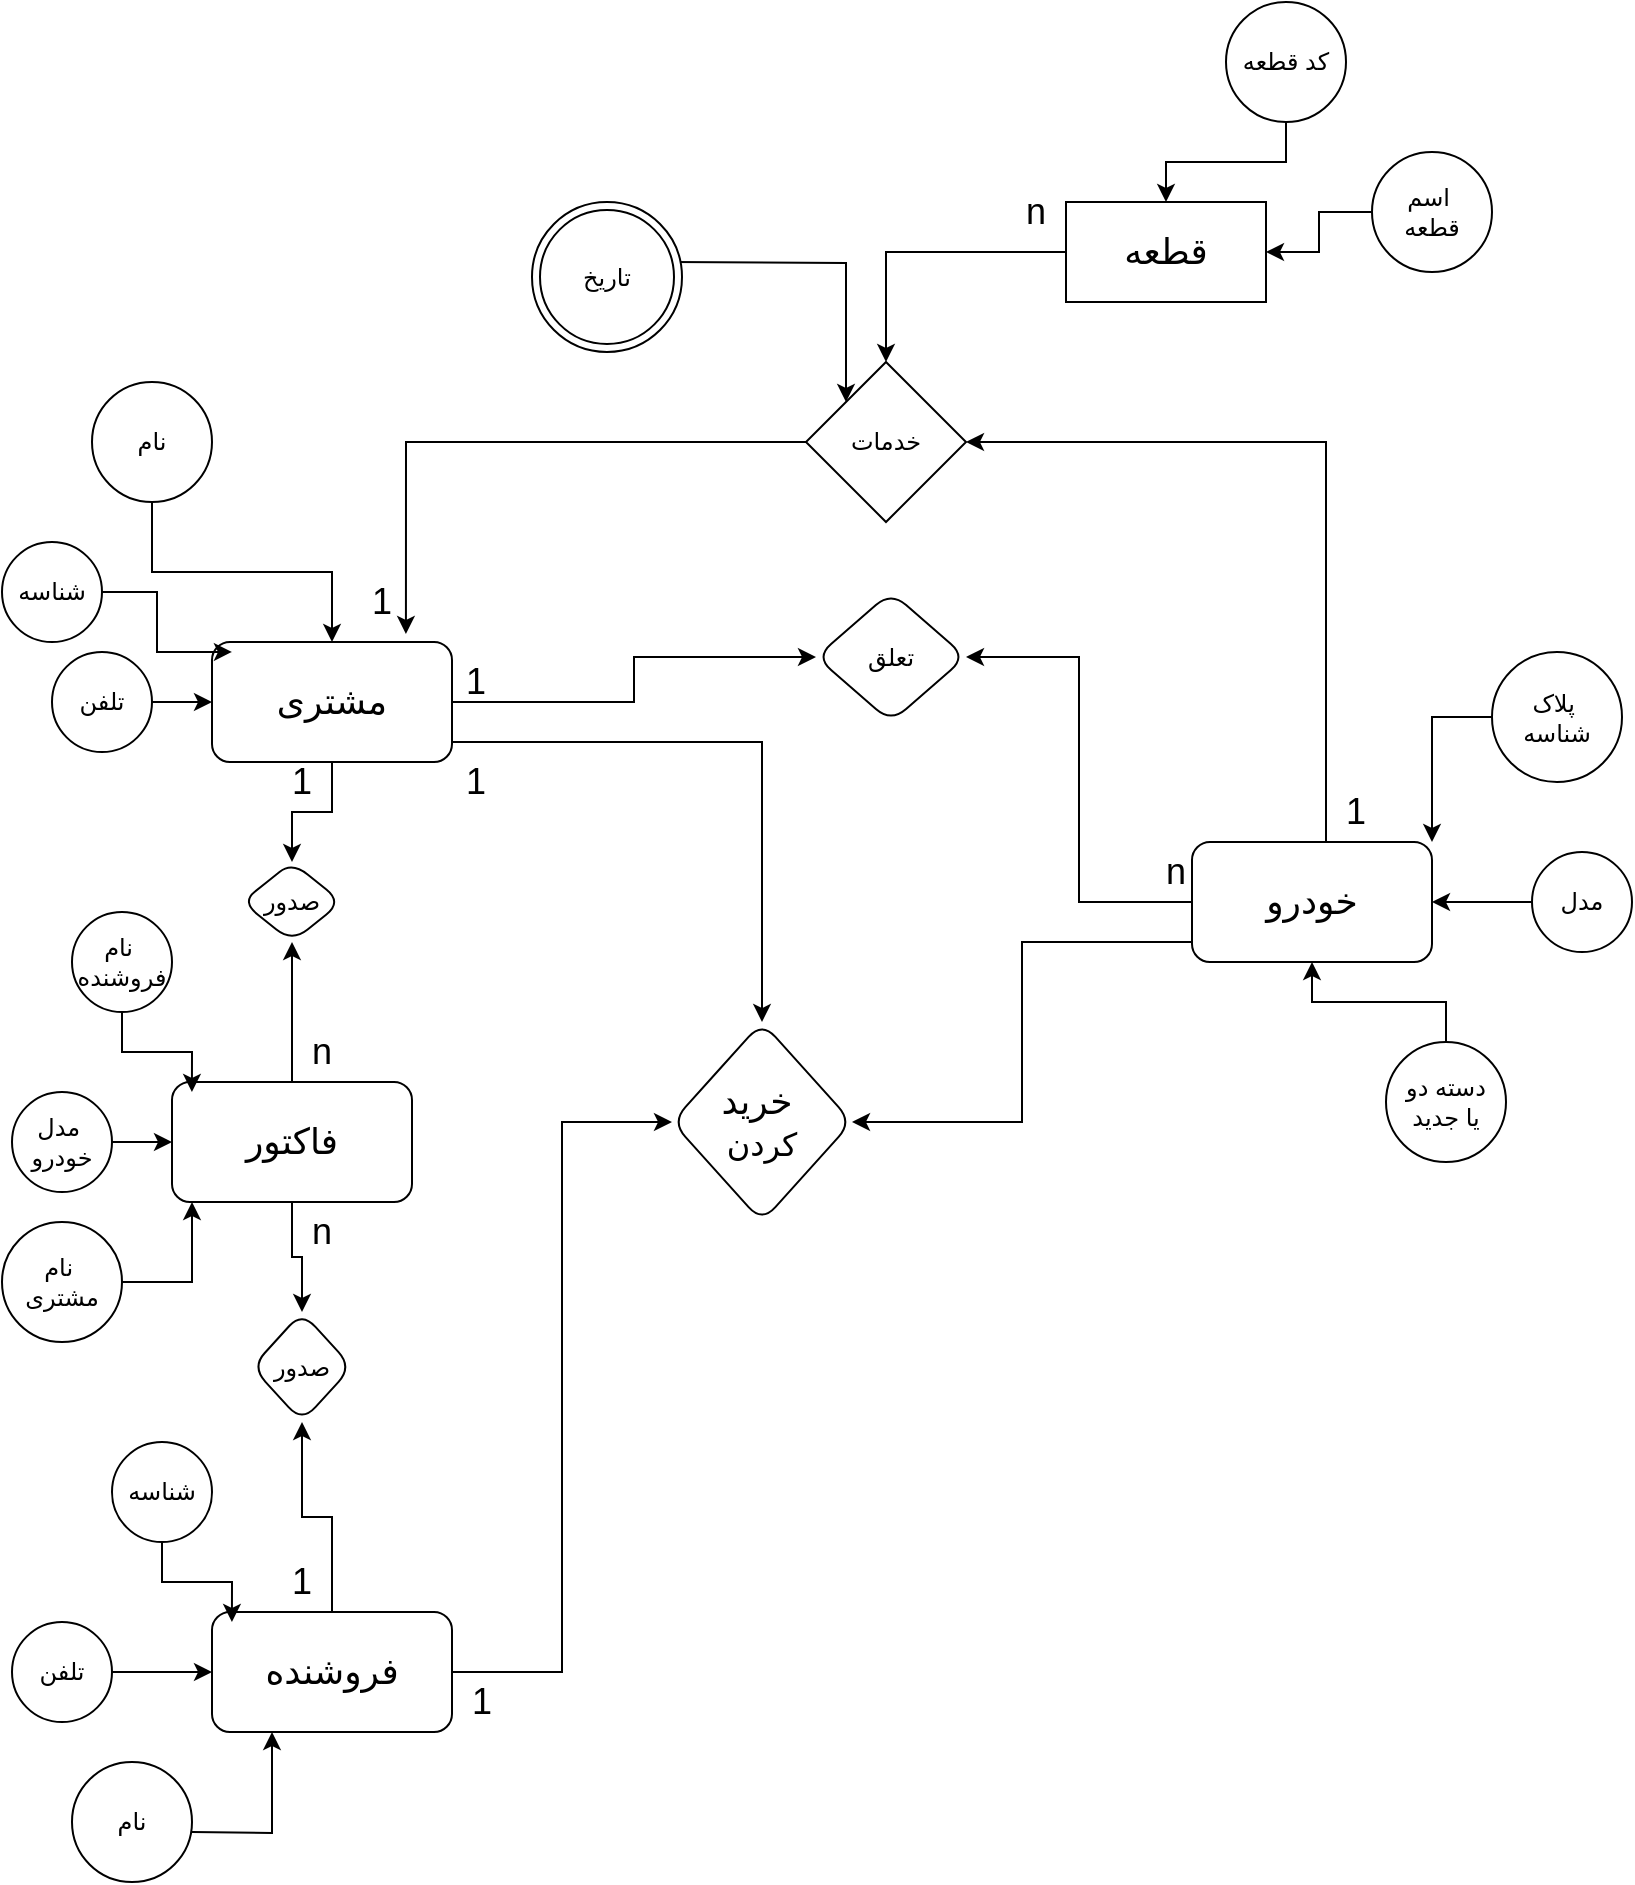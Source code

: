 <mxfile version="24.2.0" type="github">
  <diagram id="R2lEEEUBdFMjLlhIrx00" name="Page-1">
    <mxGraphModel dx="1386" dy="1899" grid="1" gridSize="10" guides="1" tooltips="1" connect="1" arrows="1" fold="1" page="1" pageScale="1" pageWidth="850" pageHeight="1100" math="0" shadow="0" extFonts="Permanent Marker^https://fonts.googleapis.com/css?family=Permanent+Marker">
      <root>
        <mxCell id="0" />
        <mxCell id="1" parent="0" />
        <mxCell id="BdK4c85hA30IfFsPaLP0-32" style="edgeStyle=orthogonalEdgeStyle;rounded=0;orthogonalLoop=1;jettySize=auto;html=1;entryX=1;entryY=0.5;entryDx=0;entryDy=0;" edge="1" parent="1" source="BdK4c85hA30IfFsPaLP0-1" target="BdK4c85hA30IfFsPaLP0-30">
          <mxGeometry relative="1" as="geometry">
            <Array as="points">
              <mxPoint x="528" y="-530" />
              <mxPoint x="528" y="-440" />
            </Array>
          </mxGeometry>
        </mxCell>
        <mxCell id="BdK4c85hA30IfFsPaLP0-67" style="edgeStyle=orthogonalEdgeStyle;rounded=0;orthogonalLoop=1;jettySize=auto;html=1;entryX=1;entryY=0.5;entryDx=0;entryDy=0;" edge="1" parent="1" source="BdK4c85hA30IfFsPaLP0-1" target="BdK4c85hA30IfFsPaLP0-64">
          <mxGeometry relative="1" as="geometry" />
        </mxCell>
        <mxCell id="BdK4c85hA30IfFsPaLP0-80" style="edgeStyle=orthogonalEdgeStyle;rounded=0;orthogonalLoop=1;jettySize=auto;html=1;entryX=1;entryY=0.5;entryDx=0;entryDy=0;" edge="1" parent="1" source="BdK4c85hA30IfFsPaLP0-1" target="BdK4c85hA30IfFsPaLP0-78">
          <mxGeometry relative="1" as="geometry">
            <mxPoint x="650" y="-820" as="targetPoint" />
            <Array as="points">
              <mxPoint x="680" y="-780" />
            </Array>
          </mxGeometry>
        </mxCell>
        <mxCell id="BdK4c85hA30IfFsPaLP0-1" value="&lt;span style=&quot;font-size: 18px;&quot;&gt;خودرو&lt;/span&gt;" style="rounded=1;whiteSpace=wrap;html=1;" vertex="1" parent="1">
          <mxGeometry x="613" y="-580" width="120" height="60" as="geometry" />
        </mxCell>
        <mxCell id="BdK4c85hA30IfFsPaLP0-8" style="edgeStyle=orthogonalEdgeStyle;rounded=0;orthogonalLoop=1;jettySize=auto;html=1;entryX=1;entryY=0.5;entryDx=0;entryDy=0;" edge="1" parent="1" source="BdK4c85hA30IfFsPaLP0-2" target="BdK4c85hA30IfFsPaLP0-1">
          <mxGeometry relative="1" as="geometry" />
        </mxCell>
        <mxCell id="BdK4c85hA30IfFsPaLP0-2" value="مدل" style="ellipse;whiteSpace=wrap;html=1;aspect=fixed;" vertex="1" parent="1">
          <mxGeometry x="783" y="-575" width="50" height="50" as="geometry" />
        </mxCell>
        <mxCell id="BdK4c85hA30IfFsPaLP0-7" style="edgeStyle=orthogonalEdgeStyle;rounded=0;orthogonalLoop=1;jettySize=auto;html=1;entryX=1;entryY=0;entryDx=0;entryDy=0;" edge="1" parent="1" source="BdK4c85hA30IfFsPaLP0-3" target="BdK4c85hA30IfFsPaLP0-1">
          <mxGeometry relative="1" as="geometry" />
        </mxCell>
        <mxCell id="BdK4c85hA30IfFsPaLP0-3" value="پلاک&amp;nbsp;&lt;div&gt;شناسه&lt;/div&gt;" style="ellipse;whiteSpace=wrap;html=1;aspect=fixed;" vertex="1" parent="1">
          <mxGeometry x="763" y="-675" width="65" height="65" as="geometry" />
        </mxCell>
        <mxCell id="BdK4c85hA30IfFsPaLP0-6" style="edgeStyle=orthogonalEdgeStyle;rounded=0;orthogonalLoop=1;jettySize=auto;html=1;" edge="1" parent="1" source="BdK4c85hA30IfFsPaLP0-5" target="BdK4c85hA30IfFsPaLP0-1">
          <mxGeometry relative="1" as="geometry" />
        </mxCell>
        <mxCell id="BdK4c85hA30IfFsPaLP0-5" value="دسته دو&lt;div&gt;یا جدید&lt;/div&gt;" style="ellipse;whiteSpace=wrap;html=1;aspect=fixed;" vertex="1" parent="1">
          <mxGeometry x="710" y="-480" width="60" height="60" as="geometry" />
        </mxCell>
        <mxCell id="BdK4c85hA30IfFsPaLP0-31" value="" style="edgeStyle=orthogonalEdgeStyle;rounded=0;orthogonalLoop=1;jettySize=auto;html=1;" edge="1" parent="1" source="BdK4c85hA30IfFsPaLP0-10" target="BdK4c85hA30IfFsPaLP0-30">
          <mxGeometry relative="1" as="geometry">
            <Array as="points">
              <mxPoint x="398" y="-630" />
            </Array>
          </mxGeometry>
        </mxCell>
        <mxCell id="BdK4c85hA30IfFsPaLP0-54" style="edgeStyle=orthogonalEdgeStyle;rounded=0;orthogonalLoop=1;jettySize=auto;html=1;entryX=0.5;entryY=0;entryDx=0;entryDy=0;" edge="1" parent="1" source="BdK4c85hA30IfFsPaLP0-10" target="BdK4c85hA30IfFsPaLP0-52">
          <mxGeometry relative="1" as="geometry" />
        </mxCell>
        <mxCell id="BdK4c85hA30IfFsPaLP0-65" value="" style="edgeStyle=orthogonalEdgeStyle;rounded=0;orthogonalLoop=1;jettySize=auto;html=1;" edge="1" parent="1" source="BdK4c85hA30IfFsPaLP0-10" target="BdK4c85hA30IfFsPaLP0-64">
          <mxGeometry relative="1" as="geometry" />
        </mxCell>
        <mxCell id="BdK4c85hA30IfFsPaLP0-10" value="&lt;span style=&quot;font-size: 18px;&quot;&gt;مشتری&lt;/span&gt;" style="rounded=1;whiteSpace=wrap;html=1;" vertex="1" parent="1">
          <mxGeometry x="123" y="-680" width="120" height="60" as="geometry" />
        </mxCell>
        <mxCell id="BdK4c85hA30IfFsPaLP0-19" style="edgeStyle=orthogonalEdgeStyle;rounded=0;orthogonalLoop=1;jettySize=auto;html=1;" edge="1" parent="1" source="BdK4c85hA30IfFsPaLP0-11" target="BdK4c85hA30IfFsPaLP0-10">
          <mxGeometry relative="1" as="geometry" />
        </mxCell>
        <mxCell id="BdK4c85hA30IfFsPaLP0-11" value="تلفن" style="ellipse;whiteSpace=wrap;html=1;aspect=fixed;" vertex="1" parent="1">
          <mxGeometry x="43" y="-675" width="50" height="50" as="geometry" />
        </mxCell>
        <mxCell id="BdK4c85hA30IfFsPaLP0-12" value="شناسه" style="ellipse;whiteSpace=wrap;html=1;aspect=fixed;" vertex="1" parent="1">
          <mxGeometry x="18" y="-730" width="50" height="50" as="geometry" />
        </mxCell>
        <mxCell id="BdK4c85hA30IfFsPaLP0-18" style="edgeStyle=orthogonalEdgeStyle;rounded=0;orthogonalLoop=1;jettySize=auto;html=1;" edge="1" parent="1" source="BdK4c85hA30IfFsPaLP0-13" target="BdK4c85hA30IfFsPaLP0-10">
          <mxGeometry relative="1" as="geometry" />
        </mxCell>
        <mxCell id="BdK4c85hA30IfFsPaLP0-13" value="نام" style="ellipse;whiteSpace=wrap;html=1;aspect=fixed;" vertex="1" parent="1">
          <mxGeometry x="63" y="-810" width="60" height="60" as="geometry" />
        </mxCell>
        <mxCell id="BdK4c85hA30IfFsPaLP0-17" style="edgeStyle=orthogonalEdgeStyle;rounded=0;orthogonalLoop=1;jettySize=auto;html=1;entryX=0.083;entryY=0.083;entryDx=0;entryDy=0;entryPerimeter=0;" edge="1" parent="1" source="BdK4c85hA30IfFsPaLP0-12" target="BdK4c85hA30IfFsPaLP0-10">
          <mxGeometry relative="1" as="geometry" />
        </mxCell>
        <mxCell id="BdK4c85hA30IfFsPaLP0-33" style="edgeStyle=orthogonalEdgeStyle;rounded=0;orthogonalLoop=1;jettySize=auto;html=1;entryX=0;entryY=0.5;entryDx=0;entryDy=0;" edge="1" parent="1" source="BdK4c85hA30IfFsPaLP0-20" target="BdK4c85hA30IfFsPaLP0-30">
          <mxGeometry relative="1" as="geometry" />
        </mxCell>
        <mxCell id="BdK4c85hA30IfFsPaLP0-56" value="" style="edgeStyle=orthogonalEdgeStyle;rounded=0;orthogonalLoop=1;jettySize=auto;html=1;" edge="1" parent="1" source="BdK4c85hA30IfFsPaLP0-20" target="BdK4c85hA30IfFsPaLP0-55">
          <mxGeometry relative="1" as="geometry" />
        </mxCell>
        <mxCell id="BdK4c85hA30IfFsPaLP0-20" value="&lt;span style=&quot;font-size: 18px;&quot;&gt;فروشنده&lt;/span&gt;" style="rounded=1;whiteSpace=wrap;html=1;" vertex="1" parent="1">
          <mxGeometry x="123" y="-195" width="120" height="60" as="geometry" />
        </mxCell>
        <mxCell id="BdK4c85hA30IfFsPaLP0-27" style="edgeStyle=orthogonalEdgeStyle;rounded=0;orthogonalLoop=1;jettySize=auto;html=1;" edge="1" parent="1" source="BdK4c85hA30IfFsPaLP0-21" target="BdK4c85hA30IfFsPaLP0-20">
          <mxGeometry relative="1" as="geometry" />
        </mxCell>
        <mxCell id="BdK4c85hA30IfFsPaLP0-21" value="تلفن" style="ellipse;whiteSpace=wrap;html=1;aspect=fixed;" vertex="1" parent="1">
          <mxGeometry x="23" y="-190" width="50" height="50" as="geometry" />
        </mxCell>
        <mxCell id="BdK4c85hA30IfFsPaLP0-22" value="شناسه" style="ellipse;whiteSpace=wrap;html=1;aspect=fixed;" vertex="1" parent="1">
          <mxGeometry x="73" y="-280" width="50" height="50" as="geometry" />
        </mxCell>
        <mxCell id="BdK4c85hA30IfFsPaLP0-29" style="edgeStyle=orthogonalEdgeStyle;rounded=0;orthogonalLoop=1;jettySize=auto;html=1;entryX=0.25;entryY=1;entryDx=0;entryDy=0;" edge="1" parent="1" target="BdK4c85hA30IfFsPaLP0-20">
          <mxGeometry relative="1" as="geometry">
            <mxPoint x="113" y="-85" as="sourcePoint" />
          </mxGeometry>
        </mxCell>
        <mxCell id="BdK4c85hA30IfFsPaLP0-24" value="نام" style="ellipse;whiteSpace=wrap;html=1;aspect=fixed;" vertex="1" parent="1">
          <mxGeometry x="53" y="-120" width="60" height="60" as="geometry" />
        </mxCell>
        <mxCell id="BdK4c85hA30IfFsPaLP0-25" style="edgeStyle=orthogonalEdgeStyle;rounded=0;orthogonalLoop=1;jettySize=auto;html=1;entryX=0.083;entryY=0.083;entryDx=0;entryDy=0;entryPerimeter=0;" edge="1" parent="1" source="BdK4c85hA30IfFsPaLP0-22" target="BdK4c85hA30IfFsPaLP0-20">
          <mxGeometry relative="1" as="geometry" />
        </mxCell>
        <mxCell id="BdK4c85hA30IfFsPaLP0-30" value="&lt;font style=&quot;font-size: 18px;&quot;&gt;خرید&amp;nbsp;&lt;/font&gt;&lt;div&gt;&lt;font size=&quot;3&quot;&gt;کردن&lt;/font&gt;&lt;/div&gt;" style="rhombus;whiteSpace=wrap;html=1;rounded=1;" vertex="1" parent="1">
          <mxGeometry x="353" y="-490" width="90" height="100" as="geometry" />
        </mxCell>
        <mxCell id="BdK4c85hA30IfFsPaLP0-34" value="&lt;font style=&quot;font-size: 18px;&quot;&gt;1&lt;/font&gt;" style="text;html=1;align=center;verticalAlign=middle;whiteSpace=wrap;rounded=0;" vertex="1" parent="1">
          <mxGeometry x="233" y="-170" width="50" height="40" as="geometry" />
        </mxCell>
        <mxCell id="BdK4c85hA30IfFsPaLP0-35" value="&lt;font style=&quot;font-size: 18px;&quot;&gt;1&lt;/font&gt;" style="text;html=1;align=center;verticalAlign=middle;whiteSpace=wrap;rounded=0;" vertex="1" parent="1">
          <mxGeometry x="230" y="-630" width="50" height="40" as="geometry" />
        </mxCell>
        <mxCell id="BdK4c85hA30IfFsPaLP0-36" value="&lt;span style=&quot;font-size: 18px;&quot;&gt;n&lt;/span&gt;" style="text;html=1;align=center;verticalAlign=middle;whiteSpace=wrap;rounded=0;" vertex="1" parent="1">
          <mxGeometry x="510" y="-915" width="50" height="40" as="geometry" />
        </mxCell>
        <mxCell id="BdK4c85hA30IfFsPaLP0-53" value="" style="edgeStyle=orthogonalEdgeStyle;rounded=0;orthogonalLoop=1;jettySize=auto;html=1;" edge="1" parent="1" source="BdK4c85hA30IfFsPaLP0-45" target="BdK4c85hA30IfFsPaLP0-52">
          <mxGeometry relative="1" as="geometry" />
        </mxCell>
        <mxCell id="BdK4c85hA30IfFsPaLP0-57" style="edgeStyle=orthogonalEdgeStyle;rounded=0;orthogonalLoop=1;jettySize=auto;html=1;entryX=0.5;entryY=0;entryDx=0;entryDy=0;" edge="1" parent="1" source="BdK4c85hA30IfFsPaLP0-45" target="BdK4c85hA30IfFsPaLP0-55">
          <mxGeometry relative="1" as="geometry" />
        </mxCell>
        <mxCell id="BdK4c85hA30IfFsPaLP0-45" value="&lt;span style=&quot;font-size: 18px;&quot;&gt;فاکتور&lt;/span&gt;" style="rounded=1;whiteSpace=wrap;html=1;" vertex="1" parent="1">
          <mxGeometry x="103" y="-460" width="120" height="60" as="geometry" />
        </mxCell>
        <mxCell id="BdK4c85hA30IfFsPaLP0-50" style="edgeStyle=orthogonalEdgeStyle;rounded=0;orthogonalLoop=1;jettySize=auto;html=1;entryX=0;entryY=0.5;entryDx=0;entryDy=0;" edge="1" parent="1" source="BdK4c85hA30IfFsPaLP0-46" target="BdK4c85hA30IfFsPaLP0-45">
          <mxGeometry relative="1" as="geometry" />
        </mxCell>
        <mxCell id="BdK4c85hA30IfFsPaLP0-46" value="مدل&amp;nbsp;&lt;div&gt;خودرو&lt;/div&gt;" style="ellipse;whiteSpace=wrap;html=1;aspect=fixed;" vertex="1" parent="1">
          <mxGeometry x="23" y="-455" width="50" height="50" as="geometry" />
        </mxCell>
        <mxCell id="BdK4c85hA30IfFsPaLP0-47" value="نام&amp;nbsp;&lt;div&gt;فروشنده&lt;/div&gt;" style="ellipse;whiteSpace=wrap;html=1;aspect=fixed;" vertex="1" parent="1">
          <mxGeometry x="53" y="-545" width="50" height="50" as="geometry" />
        </mxCell>
        <mxCell id="BdK4c85hA30IfFsPaLP0-51" style="edgeStyle=orthogonalEdgeStyle;rounded=0;orthogonalLoop=1;jettySize=auto;html=1;" edge="1" parent="1" source="BdK4c85hA30IfFsPaLP0-48" target="BdK4c85hA30IfFsPaLP0-45">
          <mxGeometry relative="1" as="geometry">
            <Array as="points">
              <mxPoint x="113" y="-360" />
            </Array>
          </mxGeometry>
        </mxCell>
        <mxCell id="BdK4c85hA30IfFsPaLP0-48" value="نام&amp;nbsp;&lt;div&gt;مشتری&lt;/div&gt;" style="ellipse;whiteSpace=wrap;html=1;aspect=fixed;" vertex="1" parent="1">
          <mxGeometry x="18" y="-390" width="60" height="60" as="geometry" />
        </mxCell>
        <mxCell id="BdK4c85hA30IfFsPaLP0-49" style="edgeStyle=orthogonalEdgeStyle;rounded=0;orthogonalLoop=1;jettySize=auto;html=1;entryX=0.083;entryY=0.083;entryDx=0;entryDy=0;entryPerimeter=0;" edge="1" parent="1" source="BdK4c85hA30IfFsPaLP0-47" target="BdK4c85hA30IfFsPaLP0-45">
          <mxGeometry relative="1" as="geometry" />
        </mxCell>
        <mxCell id="BdK4c85hA30IfFsPaLP0-52" value="صدور" style="rhombus;whiteSpace=wrap;html=1;rounded=1;" vertex="1" parent="1">
          <mxGeometry x="138" y="-570" width="50" height="40" as="geometry" />
        </mxCell>
        <mxCell id="BdK4c85hA30IfFsPaLP0-55" value="صدور" style="rhombus;whiteSpace=wrap;html=1;rounded=1;" vertex="1" parent="1">
          <mxGeometry x="143" y="-345" width="50" height="55" as="geometry" />
        </mxCell>
        <mxCell id="BdK4c85hA30IfFsPaLP0-58" value="&lt;span style=&quot;font-size: 18px;&quot;&gt;1&lt;/span&gt;" style="text;html=1;align=center;verticalAlign=middle;whiteSpace=wrap;rounded=0;" vertex="1" parent="1">
          <mxGeometry x="143" y="-630" width="50" height="40" as="geometry" />
        </mxCell>
        <mxCell id="BdK4c85hA30IfFsPaLP0-59" value="&lt;font style=&quot;font-size: 18px;&quot;&gt;n&lt;/font&gt;" style="text;html=1;align=center;verticalAlign=middle;whiteSpace=wrap;rounded=0;" vertex="1" parent="1">
          <mxGeometry x="153" y="-495" width="50" height="40" as="geometry" />
        </mxCell>
        <mxCell id="BdK4c85hA30IfFsPaLP0-60" value="&lt;font style=&quot;font-size: 18px;&quot;&gt;1&lt;/font&gt;" style="text;html=1;align=center;verticalAlign=middle;whiteSpace=wrap;rounded=0;" vertex="1" parent="1">
          <mxGeometry x="143" y="-230" width="50" height="40" as="geometry" />
        </mxCell>
        <mxCell id="BdK4c85hA30IfFsPaLP0-61" value="&lt;font style=&quot;font-size: 18px;&quot;&gt;n&lt;/font&gt;" style="text;html=1;align=center;verticalAlign=middle;whiteSpace=wrap;rounded=0;" vertex="1" parent="1">
          <mxGeometry x="153" y="-405" width="50" height="40" as="geometry" />
        </mxCell>
        <mxCell id="BdK4c85hA30IfFsPaLP0-64" value="تعلق" style="rhombus;whiteSpace=wrap;html=1;rounded=1;" vertex="1" parent="1">
          <mxGeometry x="425" y="-705" width="75" height="65" as="geometry" />
        </mxCell>
        <mxCell id="BdK4c85hA30IfFsPaLP0-68" value="&lt;font style=&quot;font-size: 18px;&quot;&gt;1&lt;/font&gt;" style="text;html=1;align=center;verticalAlign=middle;whiteSpace=wrap;rounded=0;" vertex="1" parent="1">
          <mxGeometry x="230" y="-680" width="50" height="40" as="geometry" />
        </mxCell>
        <mxCell id="BdK4c85hA30IfFsPaLP0-69" value="&lt;span style=&quot;font-size: 18px;&quot;&gt;n&lt;/span&gt;" style="text;html=1;align=center;verticalAlign=middle;whiteSpace=wrap;rounded=0;" vertex="1" parent="1">
          <mxGeometry x="580" y="-585" width="50" height="40" as="geometry" />
        </mxCell>
        <mxCell id="BdK4c85hA30IfFsPaLP0-79" value="" style="edgeStyle=orthogonalEdgeStyle;rounded=0;orthogonalLoop=1;jettySize=auto;html=1;" edge="1" parent="1" source="BdK4c85hA30IfFsPaLP0-70" target="BdK4c85hA30IfFsPaLP0-78">
          <mxGeometry relative="1" as="geometry" />
        </mxCell>
        <mxCell id="BdK4c85hA30IfFsPaLP0-70" value="&lt;font style=&quot;font-size: 18px;&quot;&gt;قطعه&lt;/font&gt;" style="rounded=0;whiteSpace=wrap;html=1;" vertex="1" parent="1">
          <mxGeometry x="550" y="-900" width="100" height="50" as="geometry" />
        </mxCell>
        <mxCell id="BdK4c85hA30IfFsPaLP0-73" style="edgeStyle=orthogonalEdgeStyle;rounded=0;orthogonalLoop=1;jettySize=auto;html=1;entryX=1;entryY=0.5;entryDx=0;entryDy=0;" edge="1" parent="1" source="BdK4c85hA30IfFsPaLP0-72" target="BdK4c85hA30IfFsPaLP0-70">
          <mxGeometry relative="1" as="geometry" />
        </mxCell>
        <mxCell id="BdK4c85hA30IfFsPaLP0-72" value="اسم&amp;nbsp;&lt;div&gt;قطعه&lt;/div&gt;" style="ellipse;whiteSpace=wrap;html=1;aspect=fixed;" vertex="1" parent="1">
          <mxGeometry x="703" y="-925" width="60" height="60" as="geometry" />
        </mxCell>
        <mxCell id="BdK4c85hA30IfFsPaLP0-77" style="edgeStyle=orthogonalEdgeStyle;rounded=0;orthogonalLoop=1;jettySize=auto;html=1;" edge="1" parent="1" source="BdK4c85hA30IfFsPaLP0-74" target="BdK4c85hA30IfFsPaLP0-70">
          <mxGeometry relative="1" as="geometry" />
        </mxCell>
        <mxCell id="BdK4c85hA30IfFsPaLP0-74" value="&lt;div&gt;کد قطعه&lt;/div&gt;" style="ellipse;whiteSpace=wrap;html=1;aspect=fixed;" vertex="1" parent="1">
          <mxGeometry x="630" y="-1000" width="60" height="60" as="geometry" />
        </mxCell>
        <mxCell id="BdK4c85hA30IfFsPaLP0-78" value="خدمات" style="rhombus;whiteSpace=wrap;html=1;rounded=0;" vertex="1" parent="1">
          <mxGeometry x="420" y="-820" width="80" height="80" as="geometry" />
        </mxCell>
        <mxCell id="BdK4c85hA30IfFsPaLP0-81" style="edgeStyle=orthogonalEdgeStyle;rounded=0;orthogonalLoop=1;jettySize=auto;html=1;entryX=0.808;entryY=-0.067;entryDx=0;entryDy=0;entryPerimeter=0;" edge="1" parent="1" source="BdK4c85hA30IfFsPaLP0-78" target="BdK4c85hA30IfFsPaLP0-10">
          <mxGeometry relative="1" as="geometry" />
        </mxCell>
        <mxCell id="BdK4c85hA30IfFsPaLP0-82" value="&lt;font style=&quot;font-size: 18px;&quot;&gt;1&lt;/font&gt;" style="text;html=1;align=center;verticalAlign=middle;whiteSpace=wrap;rounded=0;" vertex="1" parent="1">
          <mxGeometry x="183" y="-720" width="50" height="40" as="geometry" />
        </mxCell>
        <mxCell id="BdK4c85hA30IfFsPaLP0-83" value="&lt;font style=&quot;font-size: 18px;&quot;&gt;1&lt;/font&gt;" style="text;html=1;align=center;verticalAlign=middle;whiteSpace=wrap;rounded=0;" vertex="1" parent="1">
          <mxGeometry x="670" y="-615" width="50" height="40" as="geometry" />
        </mxCell>
        <mxCell id="BdK4c85hA30IfFsPaLP0-86" style="edgeStyle=orthogonalEdgeStyle;rounded=0;orthogonalLoop=1;jettySize=auto;html=1;entryX=0;entryY=0;entryDx=0;entryDy=0;" edge="1" parent="1" target="BdK4c85hA30IfFsPaLP0-78">
          <mxGeometry relative="1" as="geometry">
            <mxPoint x="353" y="-870" as="sourcePoint" />
          </mxGeometry>
        </mxCell>
        <mxCell id="BdK4c85hA30IfFsPaLP0-88" value="تاریخ" style="ellipse;shape=doubleEllipse;whiteSpace=wrap;html=1;aspect=fixed;" vertex="1" parent="1">
          <mxGeometry x="283" y="-900" width="75" height="75" as="geometry" />
        </mxCell>
      </root>
    </mxGraphModel>
  </diagram>
</mxfile>
